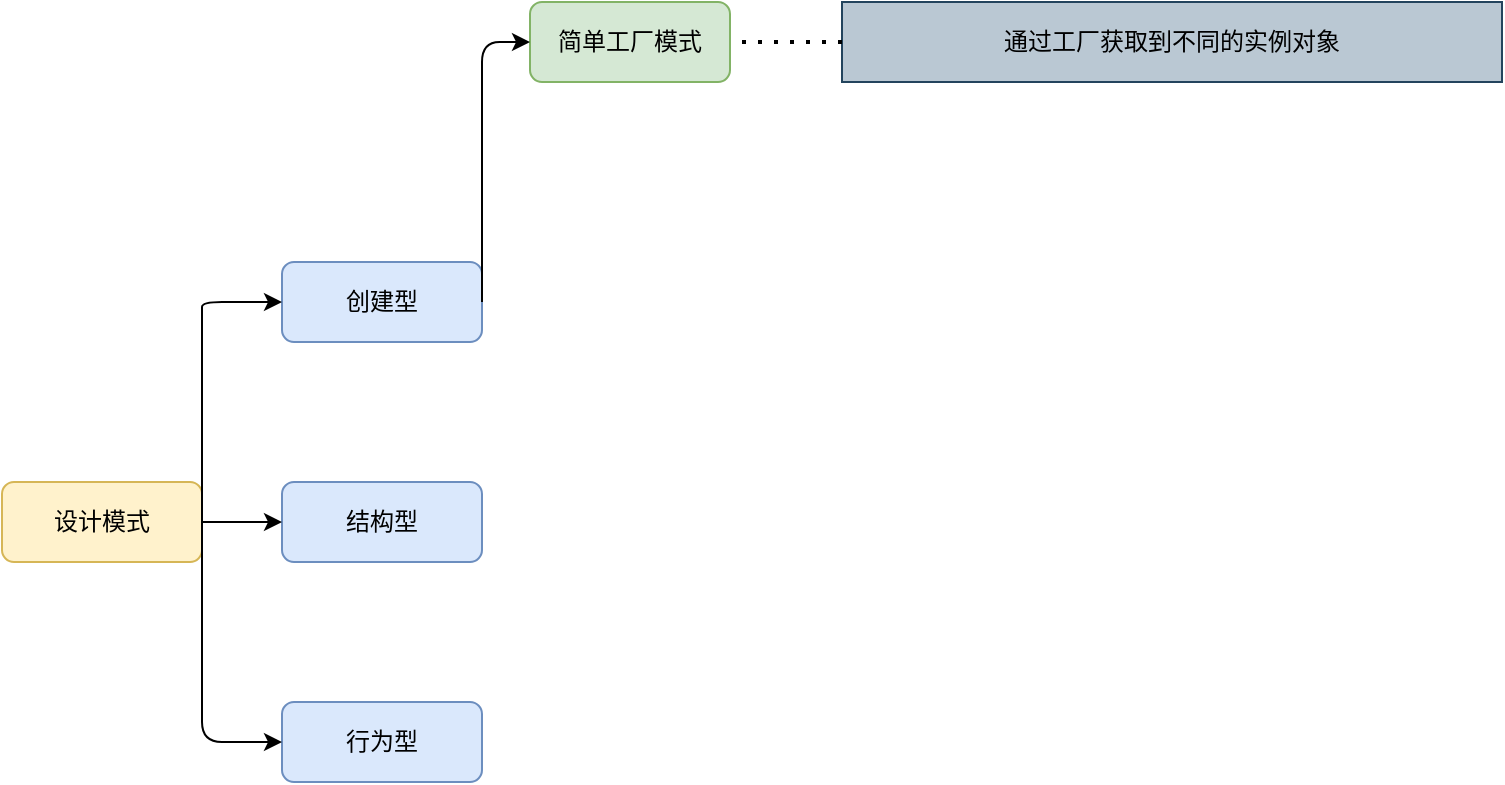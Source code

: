 <mxfile version="20.5.1" type="github">
  <diagram id="IvnuImq-quck8xxe-Ewu" name="第 1 页">
    <mxGraphModel dx="868" dy="1618" grid="1" gridSize="10" guides="1" tooltips="1" connect="1" arrows="1" fold="1" page="1" pageScale="1" pageWidth="827" pageHeight="1169" math="0" shadow="0">
      <root>
        <mxCell id="0" />
        <mxCell id="1" parent="0" />
        <mxCell id="GWhKTSf6pwxWuit27Vb_-15" value="设计模式" style="rounded=1;whiteSpace=wrap;html=1;fillColor=#fff2cc;strokeColor=#d6b656;" parent="1" vertex="1">
          <mxGeometry x="100" y="160" width="100" height="40" as="geometry" />
        </mxCell>
        <mxCell id="GWhKTSf6pwxWuit27Vb_-16" value="创建型" style="rounded=1;whiteSpace=wrap;html=1;fillColor=#dae8fc;strokeColor=#6c8ebf;" parent="1" vertex="1">
          <mxGeometry x="240" y="50" width="100" height="40" as="geometry" />
        </mxCell>
        <mxCell id="GWhKTSf6pwxWuit27Vb_-17" value="结构型" style="rounded=1;whiteSpace=wrap;html=1;fillColor=#dae8fc;strokeColor=#6c8ebf;" parent="1" vertex="1">
          <mxGeometry x="240" y="160" width="100" height="40" as="geometry" />
        </mxCell>
        <mxCell id="GWhKTSf6pwxWuit27Vb_-18" value="行为型" style="rounded=1;whiteSpace=wrap;html=1;fillColor=#dae8fc;strokeColor=#6c8ebf;" parent="1" vertex="1">
          <mxGeometry x="240" y="270" width="100" height="40" as="geometry" />
        </mxCell>
        <mxCell id="GWhKTSf6pwxWuit27Vb_-19" value="" style="endArrow=classic;html=1;rounded=0;exitX=1;exitY=0.5;exitDx=0;exitDy=0;entryX=0;entryY=0.5;entryDx=0;entryDy=0;" parent="1" source="GWhKTSf6pwxWuit27Vb_-15" target="GWhKTSf6pwxWuit27Vb_-17" edge="1">
          <mxGeometry width="50" height="50" relative="1" as="geometry">
            <mxPoint x="390" y="190" as="sourcePoint" />
            <mxPoint x="440" y="140" as="targetPoint" />
          </mxGeometry>
        </mxCell>
        <mxCell id="GWhKTSf6pwxWuit27Vb_-20" value="" style="endArrow=classic;html=1;rounded=1;exitX=1;exitY=0.5;exitDx=0;exitDy=0;" parent="1" source="GWhKTSf6pwxWuit27Vb_-15" target="GWhKTSf6pwxWuit27Vb_-16" edge="1">
          <mxGeometry width="50" height="50" relative="1" as="geometry">
            <mxPoint x="390" y="190" as="sourcePoint" />
            <mxPoint x="200" y="70" as="targetPoint" />
            <Array as="points">
              <mxPoint x="200" y="80" />
              <mxPoint x="200" y="70" />
            </Array>
          </mxGeometry>
        </mxCell>
        <mxCell id="GWhKTSf6pwxWuit27Vb_-21" value="" style="endArrow=classic;html=1;rounded=1;" parent="1" edge="1">
          <mxGeometry width="50" height="50" relative="1" as="geometry">
            <mxPoint x="200" y="180" as="sourcePoint" />
            <mxPoint x="240" y="290" as="targetPoint" />
            <Array as="points">
              <mxPoint x="200" y="290" />
              <mxPoint x="240" y="290" />
            </Array>
          </mxGeometry>
        </mxCell>
        <mxCell id="GWhKTSf6pwxWuit27Vb_-22" value="简单工厂模式" style="rounded=1;whiteSpace=wrap;html=1;fillColor=#d5e8d4;strokeColor=#82b366;" parent="1" vertex="1">
          <mxGeometry x="364" y="-80" width="100" height="40" as="geometry" />
        </mxCell>
        <mxCell id="GWhKTSf6pwxWuit27Vb_-23" value="" style="endArrow=classic;html=1;rounded=1;exitX=1;exitY=0.5;exitDx=0;exitDy=0;entryX=0;entryY=0.5;entryDx=0;entryDy=0;" parent="1" source="GWhKTSf6pwxWuit27Vb_-16" target="GWhKTSf6pwxWuit27Vb_-22" edge="1">
          <mxGeometry width="50" height="50" relative="1" as="geometry">
            <mxPoint x="210" y="190" as="sourcePoint" />
            <mxPoint x="250" y="80" as="targetPoint" />
            <Array as="points">
              <mxPoint x="340" y="20" />
              <mxPoint x="340" y="-60" />
            </Array>
          </mxGeometry>
        </mxCell>
        <mxCell id="GWhKTSf6pwxWuit27Vb_-24" value="通过工厂获取到不同的实例对象" style="rounded=0;whiteSpace=wrap;html=1;fillColor=#bac8d3;strokeColor=#23445d;" parent="1" vertex="1">
          <mxGeometry x="520" y="-80" width="330" height="40" as="geometry" />
        </mxCell>
        <mxCell id="eNJl94Mn2xMhTtyMlotp-2" value="" style="endArrow=none;dashed=1;html=1;dashPattern=1 3;strokeWidth=2;rounded=0;entryX=1;entryY=0.5;entryDx=0;entryDy=0;exitX=0;exitY=0.5;exitDx=0;exitDy=0;" edge="1" parent="1" source="GWhKTSf6pwxWuit27Vb_-24" target="GWhKTSf6pwxWuit27Vb_-22">
          <mxGeometry width="50" height="50" relative="1" as="geometry">
            <mxPoint x="420" y="380" as="sourcePoint" />
            <mxPoint x="470" y="330" as="targetPoint" />
          </mxGeometry>
        </mxCell>
      </root>
    </mxGraphModel>
  </diagram>
</mxfile>
